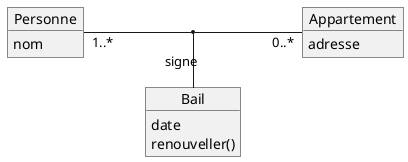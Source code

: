@startuml

left to right direction 

object Personne {
    nom
} 

object Appartement {
    adresse
} 

object Bail {
    date 
    renouveller()
} 

Personne "1..*" -- "0..*" Appartement
(Personne, Appartement) -- Bail : signe








@enduml